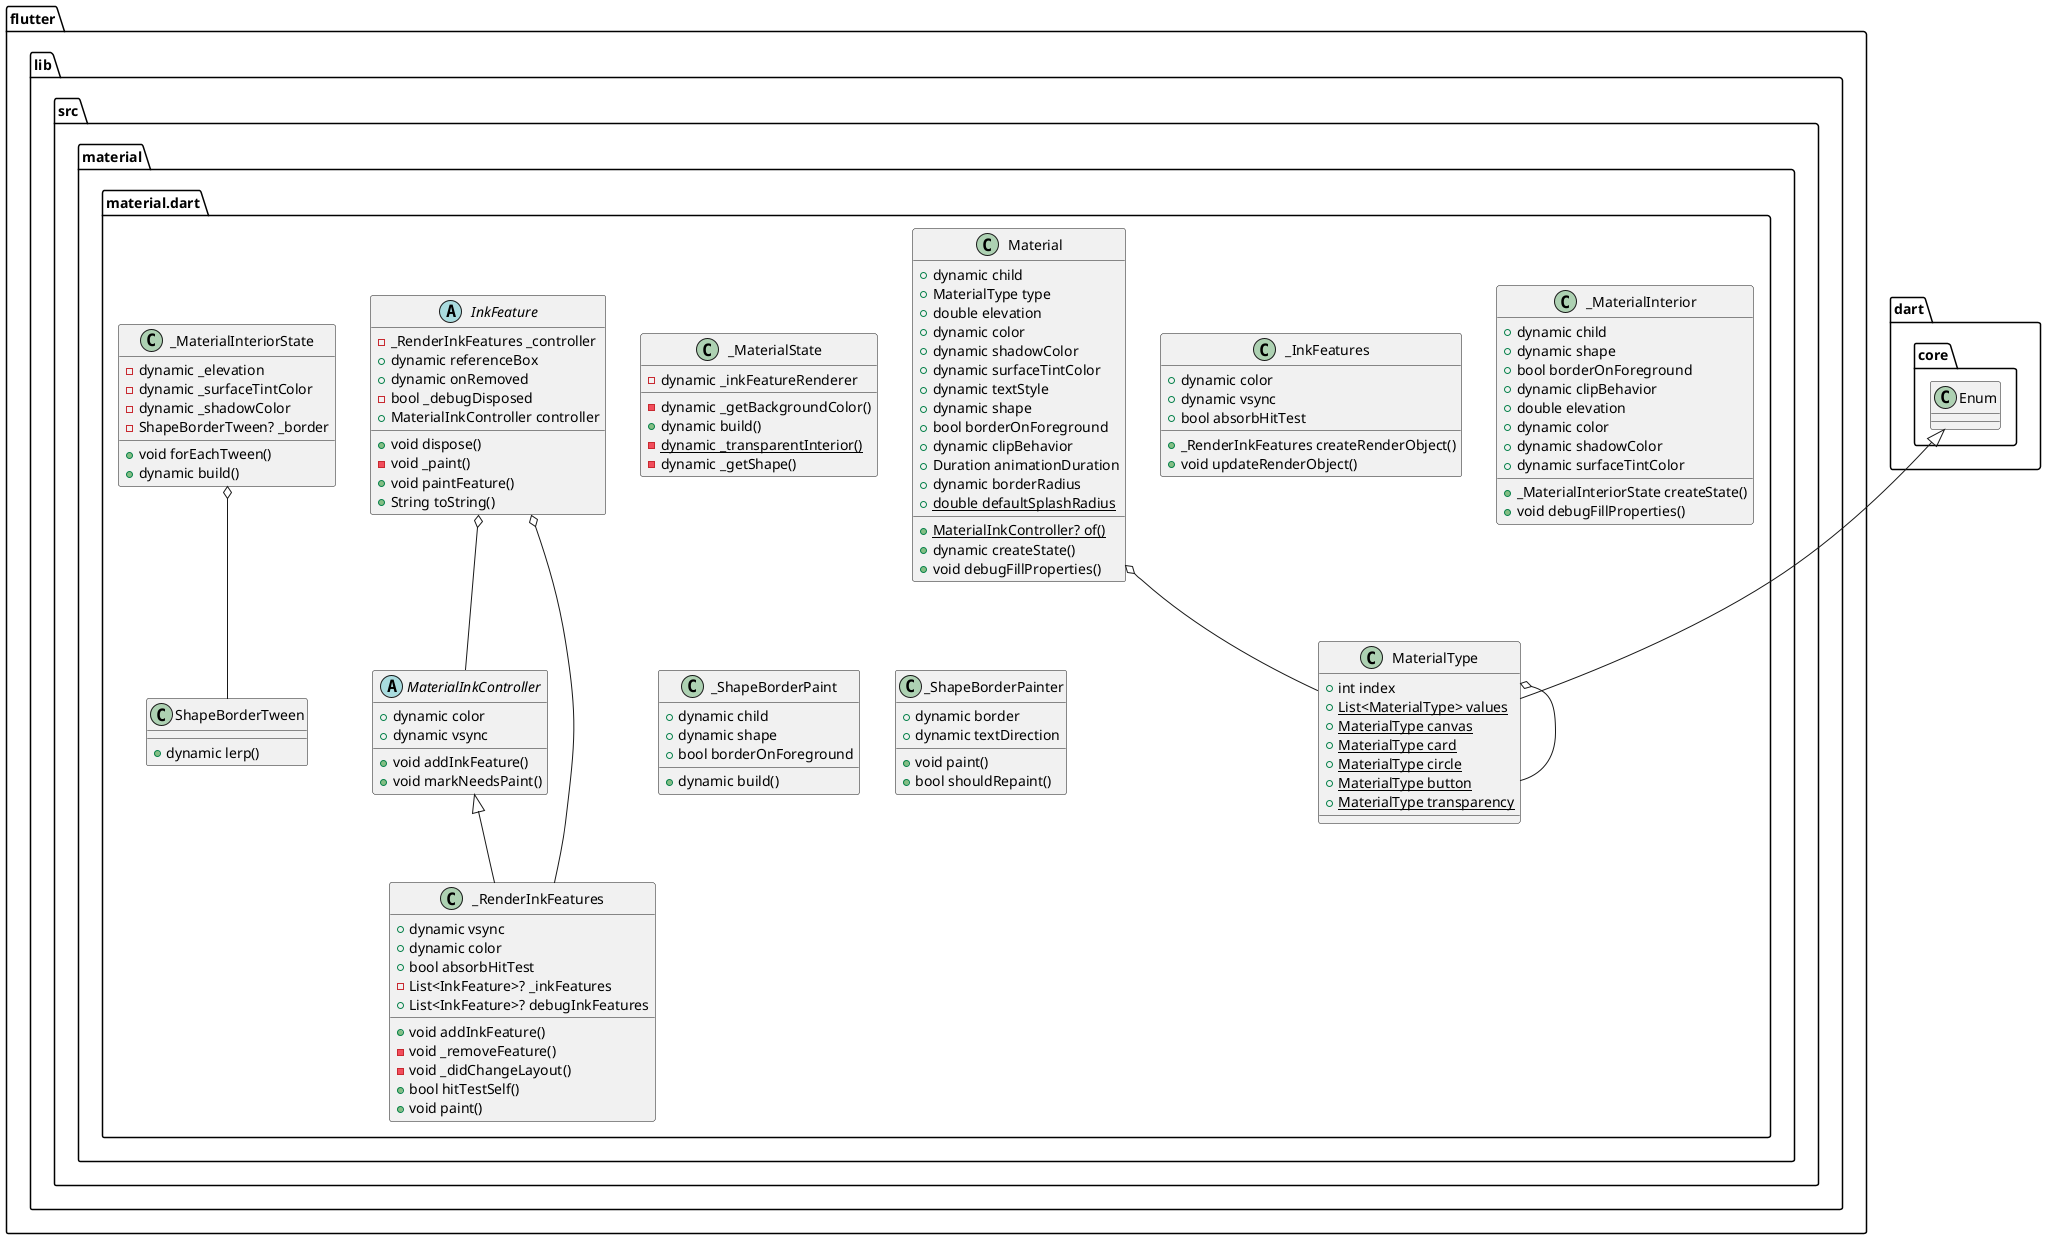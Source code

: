 @startuml
set namespaceSeparator ::

abstract class "flutter::lib::src::material::material.dart::MaterialInkController" {
  +dynamic color
  +dynamic vsync
  +void addInkFeature()
  +void markNeedsPaint()
}

class "flutter::lib::src::material::material.dart::Material" {
  +dynamic child
  +MaterialType type
  +double elevation
  +dynamic color
  +dynamic shadowColor
  +dynamic surfaceTintColor
  +dynamic textStyle
  +dynamic shape
  +bool borderOnForeground
  +dynamic clipBehavior
  +Duration animationDuration
  +dynamic borderRadius
  {static} +double defaultSplashRadius
  {static} +MaterialInkController? of()
  +dynamic createState()
  +void debugFillProperties()
}

"flutter::lib::src::material::material.dart::Material" o-- "flutter::lib::src::material::material.dart::MaterialType"

class "flutter::lib::src::material::material.dart::_MaterialState" {
  -dynamic _inkFeatureRenderer
  -dynamic _getBackgroundColor()
  +dynamic build()
  {static} -dynamic _transparentInterior()
  -dynamic _getShape()
}

class "flutter::lib::src::material::material.dart::_RenderInkFeatures" {
  +dynamic vsync
  +dynamic color
  +bool absorbHitTest
  -List<InkFeature>? _inkFeatures
  +List<InkFeature>? debugInkFeatures
  +void addInkFeature()
  -void _removeFeature()
  -void _didChangeLayout()
  +bool hitTestSelf()
  +void paint()
}

"flutter::lib::src::material::material.dart::MaterialInkController" <|-- "flutter::lib::src::material::material.dart::_RenderInkFeatures"

class "flutter::lib::src::material::material.dart::_InkFeatures" {
  +dynamic color
  +dynamic vsync
  +bool absorbHitTest
  +_RenderInkFeatures createRenderObject()
  +void updateRenderObject()
}

abstract class "flutter::lib::src::material::material.dart::InkFeature" {
  -_RenderInkFeatures _controller
  +dynamic referenceBox
  +dynamic onRemoved
  -bool _debugDisposed
  +MaterialInkController controller
  +void dispose()
  -void _paint()
  +void paintFeature()
  +String toString()
}

"flutter::lib::src::material::material.dart::InkFeature" o-- "flutter::lib::src::material::material.dart::_RenderInkFeatures"
"flutter::lib::src::material::material.dart::InkFeature" o-- "flutter::lib::src::material::material.dart::MaterialInkController"

class "flutter::lib::src::material::material.dart::ShapeBorderTween" {
  +dynamic lerp()
}

class "flutter::lib::src::material::material.dart::_MaterialInterior" {
  +dynamic child
  +dynamic shape
  +bool borderOnForeground
  +dynamic clipBehavior
  +double elevation
  +dynamic color
  +dynamic shadowColor
  +dynamic surfaceTintColor
  +_MaterialInteriorState createState()
  +void debugFillProperties()
}

class "flutter::lib::src::material::material.dart::_MaterialInteriorState" {
  -dynamic _elevation
  -dynamic _surfaceTintColor
  -dynamic _shadowColor
  -ShapeBorderTween? _border
  +void forEachTween()
  +dynamic build()
}

"flutter::lib::src::material::material.dart::_MaterialInteriorState" o-- "flutter::lib::src::material::material.dart::ShapeBorderTween"

class "flutter::lib::src::material::material.dart::_ShapeBorderPaint" {
  +dynamic child
  +dynamic shape
  +bool borderOnForeground
  +dynamic build()
}

class "flutter::lib::src::material::material.dart::_ShapeBorderPainter" {
  +dynamic border
  +dynamic textDirection
  +void paint()
  +bool shouldRepaint()
}

class "flutter::lib::src::material::material.dart::MaterialType" {
  +int index
  {static} +List<MaterialType> values
  {static} +MaterialType canvas
  {static} +MaterialType card
  {static} +MaterialType circle
  {static} +MaterialType button
  {static} +MaterialType transparency
}

"flutter::lib::src::material::material.dart::MaterialType" o-- "flutter::lib::src::material::material.dart::MaterialType"
"dart::core::Enum" <|-- "flutter::lib::src::material::material.dart::MaterialType"


@enduml